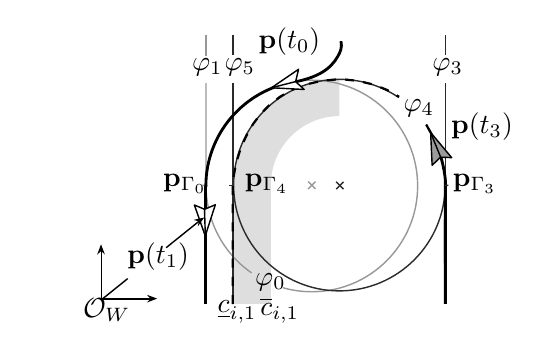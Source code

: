
\definecolor{c989898}{RGB}{152,152,152}
\definecolor{cDEDEDE}{RGB}{222,222,222}
\definecolor{c2B2B2B}{RGB}{43,43,43}
\definecolor{cFFFFFF}{RGB}{255,255,255}
\definecolor{c9B9B9B}{RGB}{155,155,155}


\def \globalscale {.770000}
\begin{tikzpicture}[y=0.80pt, x=0.80pt, yscale=-\globalscale, xscale=\globalscale, inner sep=0pt, outer sep=0pt]
\path[draw=c989898,line join=round,line width=0.512pt] (72.662,91.192) -- (70.02,91.189);



  \path[fill=cDEDEDE,line join=round,even odd rule,line width=0.160pt] (110.191,90.949) -- (88.283,90.949) .. controls (88.283,56.681) and (116.063,28.901) .. (150.331,28.901) -- (150.331,50.59) .. controls (128.152,50.729) and (110.212,68.742) .. (110.191,90.949) -- cycle;



  \path[fill=cDEDEDE,line join=round,even odd rule,line width=0.160pt] (87.756,160.86) -- (110.182,160.86) -- (110.182,90.721) -- (87.756,90.721) -- (87.756,160.86) -- cycle;



  \path[draw=c989898,line join=round,line width=0.512pt] (98.889,142.62) .. controls (82.754,131.416) and (72.19,112.751) .. (72.19,91.62) .. controls (72.19,57.351) and (99.97,29.571) .. (134.239,29.571) .. controls (168.507,29.571) and (196.287,57.351) .. (196.287,91.62) .. controls (196.287,125.888) and (168.507,153.668) .. (134.239,153.668) .. controls (128.359,153.668) and (122.67,152.85) .. (117.279,151.322);



  \path[cm={{1.0,0.0,0.0,1.0,(216.0,65.0)}}] (0.0,0.0) node[above right] () {$\mathbf{p}(t_3)$};



  \path[cm={{1.0,0.0,0.0,1.0,(101.0,153.0)}}] (0.0,0.0) node[above right] () {$\varphi_0$};



  \path[draw=c2B2B2B,line join=round,line width=0.512pt] (201.292,55.636) .. controls (208.312,65.691) and (212.429,77.922) .. (212.429,91.115) .. controls (212.429,125.383) and (184.649,153.163) .. (150.381,153.163) .. controls (116.113,153.163) and (88.333,125.383) .. (88.333,91.115) .. controls (88.333,56.846) and (116.113,29.067) .. (150.381,29.067) .. controls (163.301,29.067) and (175.298,33.015) .. (185.233,39.772);



  \path[draw=c2B2B2B,line join=round,line width=0.512pt] (87.965,3.038) -- (87.965,15.043);



  \path[draw=c2B2B2B,line join=round,line width=0.512pt] (87.965,31.31) -- (87.965,160.649);



  \path[draw=c2B2B2B,line join=round,line width=0.512pt] (212.515,3.057) -- (212.515,15.043);



  \path[draw=c2B2B2B,line join=round,line width=0.512pt] (212.515,31.293) -- (212.515,160.668);



  \path[draw=c2B2B2B,line join=round,line width=0.512pt] (152.788,93.46) -- (148.507,89.179);



  \path[draw=c2B2B2B,line join=round,line width=0.512pt] (148.51,93.457) -- (152.791,89.177);



  \path[fill=black,line join=round,line width=0.256pt] (87.192,150.248) -- (87.192,144.915) -- (88.472,144.915) -- (88.472,150.248) -- (87.192,150.248) -- cycle(87.192,139.582) -- (87.192,134.248) -- (88.472,134.248) -- (88.472,139.582) -- (87.192,139.582) -- cycle(87.192,128.915) -- (87.192,123.582) -- (88.472,123.582) -- (88.472,128.915) -- (87.192,128.915) -- cycle(87.192,118.248) -- (87.192,112.915) -- (88.472,112.915) -- (88.472,118.248) -- (87.192,118.248) -- cycle(87.192,107.582) -- (87.192,102.248) -- (88.472,102.248) -- (88.472,107.582) -- (87.192,107.582) -- cycle(87.192,96.915) -- (87.192,91.582) -- (88.472,91.582) -- (88.472,96.915) -- (87.192,96.915) -- cycle(87.711,86.208) -- (87.81,85.46) -- (88.51,81.539) -- (88.659,80.901) -- (89.913,81.157) -- (89.764,81.795) -- (89.075,85.653) -- (88.984,86.347) -- (87.711,86.208) -- cycle(89.956,75.692) -- (91.151,71.702) -- (91.58,70.57) -- (92.793,70.978) -- (92.365,72.11) -- (91.194,76.019) -- (89.956,75.692) -- cycle(93.535,65.557) -- (95.828,60.742) -- (97.007,61.242) -- (94.713,66.057) -- (93.535,65.557) -- cycle(98.562,56.099) -- (99.476,54.575) -- (101.664,51.689) -- (102.726,52.403) -- (100.538,55.288) -- (99.692,56.701) -- (98.562,56.099) -- cycle(105.113,47.537) -- (108.833,43.715) -- (109.806,44.547) -- (106.086,48.369) -- (105.113,47.537) -- cycle(113.09,40.367) -- (115.059,38.828) -- (117.598,37.378) -- (118.313,38.44) -- (115.774,39.89) -- (113.947,41.318) -- (113.09,40.367) -- cycle(122.315,34.696) -- (127.285,32.761) -- (127.837,33.916) -- (122.867,35.85) -- (122.315,34.696) -- cycle(132.424,31.054) -- (137.621,29.857) -- (137.998,31.081) -- (132.8,32.278) -- (132.424,31.054) -- cycle(142.968,29.026) -- (148.279,28.546) -- (148.48,29.81) -- (143.169,30.29) -- (142.968,29.026) -- cycle(153.715,28.555) -- (159.02,29.103) -- (158.968,30.382) -- (153.663,29.834) -- (153.715,28.555) -- cycle(164.344,30.029) -- (169.528,31.282) -- (169.312,32.544) -- (164.128,31.291) -- (164.344,30.029) -- cycle(174.623,33.108) -- (178.856,34.792) -- (179.609,35.226) -- (179.05,36.378) -- (178.297,35.944) -- (174.235,34.328) -- (174.623,33.108) -- cycle(184.231,37.887) -- (185.818,38.801) -- (185.102,39.862) -- (183.672,39.039) -- (184.231,37.887) -- cycle(87.192,160.915) -- (87.192,155.582) -- (88.472,155.582) -- (88.472,160.915) -- (87.192,160.915) -- cycle;



  \path[fill=black,line join=round,line width=0.256pt] (206.957,64.772) -- (208.839,69.762) -- (207.672,70.287) -- (205.79,65.296) -- (206.957,64.772) -- cycle(201.856,55.295) -- (204.401,59.982) -- (203.328,60.679) -- (200.783,55.992) -- (201.856,55.295) -- cycle;



  \path[draw=black,line join=round,line width=1.024pt] (209.514,73.363) .. controls (212.2,82.021) and (212.562,88.473) .. (212.562,88.473) -- (212.524,137.023);



  \path[cm={{1.0,0.0,0.0,1.0,(205.0,27.0)}}] (0.0,0.0) node[above right] () {$\varphi_3$};



  \path[cm={{1.0,0.0,0.0,1.0,(188.0,51.0)}}] (0.0,0.0) node[above right] () {$\varphi_4$};



  \path[draw=c989898,line join=round,line width=0.512pt] (136.326,93.339) -- (132.043,89.058);



  \path[draw=c989898,line join=round,line width=0.512pt] (132.046,93.336) -- (136.328,89.057);



  \path[draw=c989898,line join=round,line width=0.512pt] (72.153,2.863) -- (72.153,15.103);



  \path[draw=c989898,line join=round,line width=0.512pt] (72.153,31.316) -- (72.152,160.474);



  \path[draw=black,line join=round,line width=1.024pt] (72.05,91.773) .. controls (72.05,60.944) and (94.533,35.367) .. (123.996,30.543);



  \path[draw=black,line join=round,line width=1.024pt] (72.092,91.47) -- (72.146,92.053);



  \path[draw=black,line join=round,line width=1.024pt] (151.316,6.684) .. controls (152.17,10.524) and (150.826,13.139) .. (149.543,15.444) .. controls (145.299,23.072) and (137.825,28.113) .. (122.428,30.962);



  \path[draw=black,line join=round,line width=1.024pt] (72.084,160.94) -- (72.084,91.454);



  \path[cm={{1.0,0.0,0.0,1.0,(83.0,27.0)}}] (0.0,0.0) node[above right] () {$\varphi_5$};



  \path[draw=black,fill=cFFFFFF,line join=round,line width=0.512pt] (110.535,34.024) -- (129.746,35.022) -- (124.712,30.439) -- (126.424,23.179) -- (110.535,34.024) -- cycle;



  \path[draw=black,line join=round,line width=0.512pt] (110.959,33.907) -- (124.585,30.438);



  \path[draw=black,line join=round,line width=1.024pt] (212.533,160.847) -- (212.534,111.279);



  \path[draw=black,fill=c9B9B9B,line join=round,line width=0.512pt] (203.899,60.251) -- (204.79,79.468) -- (209.755,74.722) -- (216.25,75.0) -- (203.899,60.251) -- cycle;



  \path[draw=black,line join=round,line width=0.512pt] (204.2,61.067) -- (209.748,74.624);



  \path[draw=black,line join=round,line width=0.512pt] (10.694,128.483) -- (10.694,158.082);



  \path[draw=black,line join=round,line width=0.512pt] (40.091,157.843) -- (10.492,157.843);



  \path[cm={{1.0,0.0,0.0,1.0,(0.0,171.0)}}] (0.0,0.0) node[above right] () {$\mathcal{O}_W$};



  \path[draw=black,line join=round,line width=0.512pt] (11.628,157.698) -- (26.234,145.95);



  \path[draw=black,line join=round,line width=0.512pt] (48.782,127.815) -- (69.56,111.103);



  \path[cm={{1.0,0.0,0.0,1.0,(64.0,27.0)}}] (0.0,0.0) node[above right] () {$\varphi_1$};



  \path[cm={{1.0,0.0,0.0,1.0,(26.0,141.0)}}] (0.0,0.0) node[above right] () {$\mathbf{p}(t_1)$};



  \path[draw=black,fill=cFFFFFF,line join=round,line width=0.512pt] (71.701,120.916) -- (77.616,102.61) -- (71.3,105.311) -- (65.317,102.769) -- (71.701,120.916) -- cycle;



  \path[draw=black,line join=round,line width=0.512pt] (71.706,120.047) -- (71.272,105.405);



\path[draw=c2B2B2B,line join=round,line width=0.512pt] (214.322,91.261) -- (212.183,91.26);



\path[draw=c2B2B2B,line join=round,line width=0.512pt] (88.421,91.233) -- (85.782,91.233);



\path[cm={{1.0,0.0,0.0,1.0,(104.0,172.0)}}] (0.0,0.0) node[above right] () {$\overline{c}_{i,1}$};



\path[cm={{1.0,0.0,0.0,1.0,(79.0,172.0)}}] (0.0,0.0) node[above right] () {$\underline{c}_{i,1}$};



\path[cm={{1.0,0.0,0.0,1.0,(47.0,96.0)}}] (0.0,0.0) node[above right] () {$\mathbf{p}_{\Gamma_0}$};



\path[cm={{1.0,0.0,0.0,1.0,(95.0,96.0)}}] (0.0,0.0) node[above right] () {$\mathbf{p}_{\Gamma_4}$};



\path[cm={{1.0,0.0,0.0,1.0,(217.0,96.0)}}] (0.0,0.0) node[above right] () {$\mathbf{p}_{\Gamma_3}$};



\path[line join=round,line width=0.160pt] (140.165,61.283) -- (140.165,73.732);



\path[cm={{1.0,0.0,0.0,1.0,(103.0,15.0)}}] (0.0,0.0) node[above right] () {$\mathbf{p}(t_0)$};



\path[fill=black,line join=round,line width=0.160pt] (8.295,131.867) -- (10.667,129.776) -- (12.841,131.858) -- (10.56,125.84) -- (8.295,131.867) -- cycle;



\path[fill=black,line join=round,line width=0.160pt] (37.488,155.437) -- (39.58,157.808) -- (37.498,159.982) -- (43.516,157.701) -- (37.488,155.437) -- cycle;



\path[fill=black,line join=round,line width=0.160pt] (64.841,111.515) -- (67.89,112.353) -- (67.339,115.312) -- (71.124,110.106) -- (64.841,111.515) -- cycle;




\end{tikzpicture}

